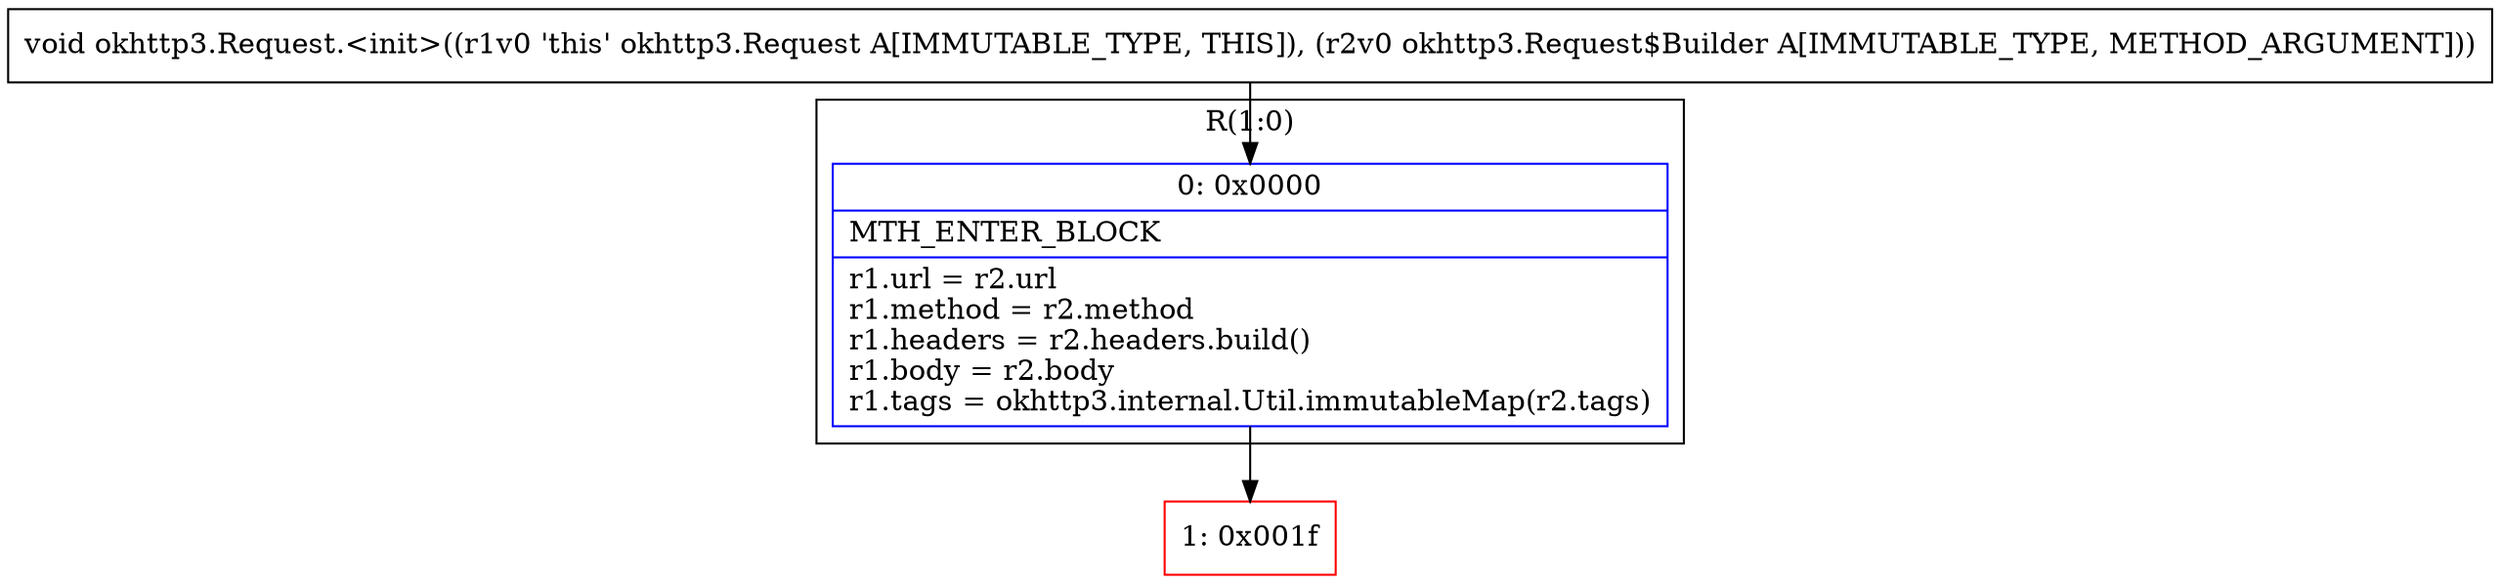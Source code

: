 digraph "CFG forokhttp3.Request.\<init\>(Lokhttp3\/Request$Builder;)V" {
subgraph cluster_Region_1990035862 {
label = "R(1:0)";
node [shape=record,color=blue];
Node_0 [shape=record,label="{0\:\ 0x0000|MTH_ENTER_BLOCK\l|r1.url = r2.url\lr1.method = r2.method\lr1.headers = r2.headers.build()\lr1.body = r2.body\lr1.tags = okhttp3.internal.Util.immutableMap(r2.tags)\l}"];
}
Node_1 [shape=record,color=red,label="{1\:\ 0x001f}"];
MethodNode[shape=record,label="{void okhttp3.Request.\<init\>((r1v0 'this' okhttp3.Request A[IMMUTABLE_TYPE, THIS]), (r2v0 okhttp3.Request$Builder A[IMMUTABLE_TYPE, METHOD_ARGUMENT])) }"];
MethodNode -> Node_0;
Node_0 -> Node_1;
}

